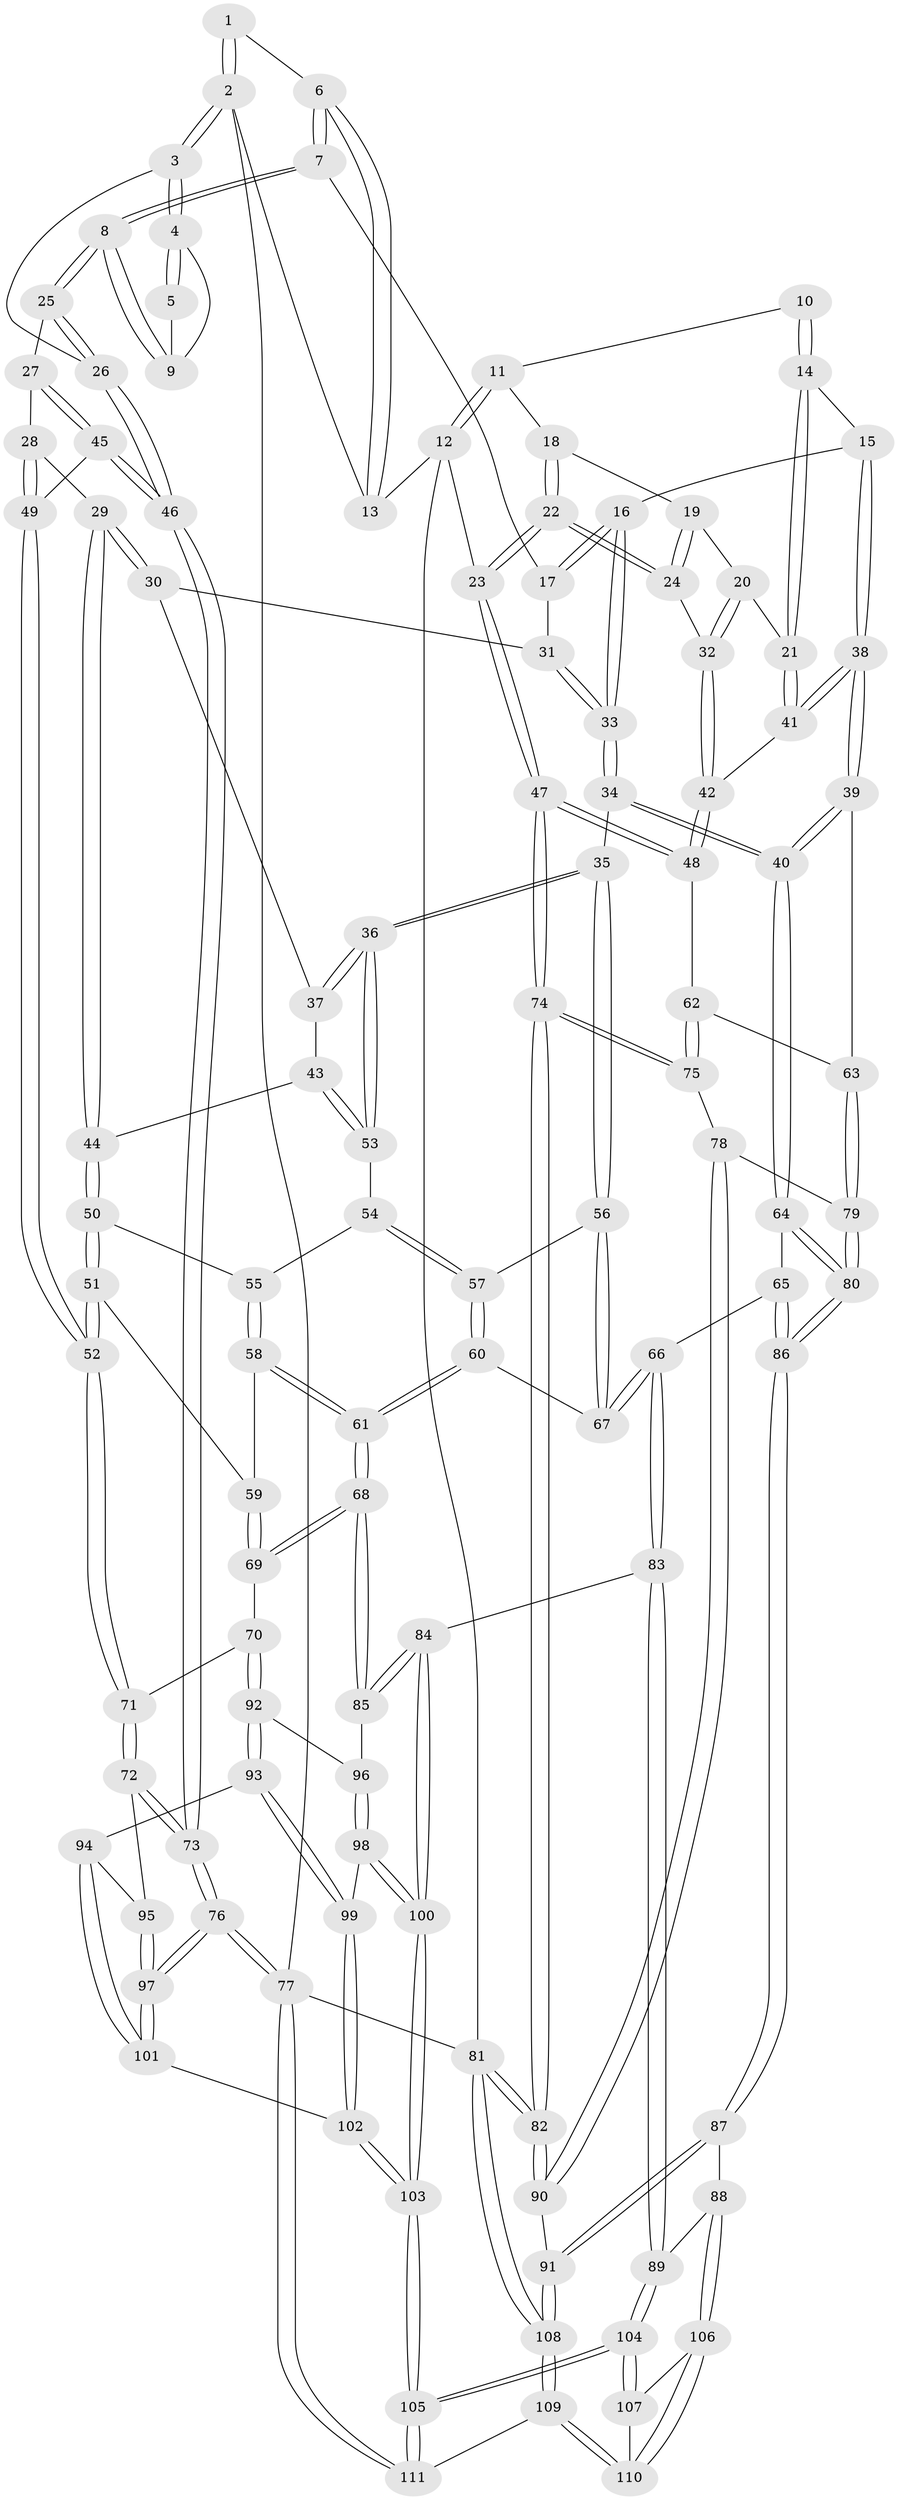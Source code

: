 // Generated by graph-tools (version 1.1) at 2025/38/03/09/25 02:38:21]
// undirected, 111 vertices, 274 edges
graph export_dot {
graph [start="1"]
  node [color=gray90,style=filled];
  1 [pos="+0.3499644296641364+0"];
  2 [pos="+0+0"];
  3 [pos="+0+0"];
  4 [pos="+0+0"];
  5 [pos="+0.15202327940683594+0.03913013301241877"];
  6 [pos="+0.46327244329422734+0"];
  7 [pos="+0.4586944499009707+0"];
  8 [pos="+0.17761691434125412+0.15997749892440566"];
  9 [pos="+0.12919477593211579+0.09653118217531753"];
  10 [pos="+0.686379635397459+0"];
  11 [pos="+0.8062994974019163+0.037953758964818264"];
  12 [pos="+1+0.1475116404747528"];
  13 [pos="+0.6665606137142387+0"];
  14 [pos="+0.6685300362051371+0.19249042845713477"];
  15 [pos="+0.5991152802260775+0.24404176297291857"];
  16 [pos="+0.5543011157771561+0.22964532348631522"];
  17 [pos="+0.45553257440875333+0.07106313760343932"];
  18 [pos="+0.8163114827108631+0.08218419206228145"];
  19 [pos="+0.812548649693901+0.136363678542597"];
  20 [pos="+0.7973762937226087+0.18815042892240624"];
  21 [pos="+0.7405861458943218+0.2470765391117143"];
  22 [pos="+1+0.2907908539333831"];
  23 [pos="+1+0.31189688092114415"];
  24 [pos="+0.9389876226096666+0.2669360506269749"];
  25 [pos="+0.1728119403084695+0.1808123258783943"];
  26 [pos="+0+0.19270667893011456"];
  27 [pos="+0.18569344220913606+0.21591912367545976"];
  28 [pos="+0.22687522059356283+0.2573496390295975"];
  29 [pos="+0.23720350458022704+0.26098325307361026"];
  30 [pos="+0.3742523824084788+0.20555884399883836"];
  31 [pos="+0.41406970746890903+0.15462522449819224"];
  32 [pos="+0.8599191650371492+0.2749153637344772"];
  33 [pos="+0.4854737976673567+0.36435784940556115"];
  34 [pos="+0.4832823388014917+0.37388803044639096"];
  35 [pos="+0.4746130397120313+0.37911722870069986"];
  36 [pos="+0.46228084300383554+0.3704567123759971"];
  37 [pos="+0.38439251875120417+0.2836197123196728"];
  38 [pos="+0.698860277514619+0.39499271855172535"];
  39 [pos="+0.6961531595639027+0.4115205575141894"];
  40 [pos="+0.6916080206401357+0.4147736391922683"];
  41 [pos="+0.7279602810143933+0.3485620271656614"];
  42 [pos="+0.8296277268140039+0.30837372934066826"];
  43 [pos="+0.32899392360736107+0.33397387866414696"];
  44 [pos="+0.25786882660588917+0.2930039551865025"];
  45 [pos="+0.011288268058178945+0.3676481238044059"];
  46 [pos="+0+0.37376840161692504"];
  47 [pos="+1+0.33845488985125655"];
  48 [pos="+0.9255314934682044+0.40845923378747456"];
  49 [pos="+0.14222180354848085+0.4121467732660919"];
  50 [pos="+0.2584887573187804+0.3493610428150517"];
  51 [pos="+0.19006863775476832+0.4285115320257446"];
  52 [pos="+0.15422233878126235+0.4263377077440481"];
  53 [pos="+0.3324698626826693+0.34129426596516355"];
  54 [pos="+0.3273752306921295+0.3986826209089592"];
  55 [pos="+0.28871979627085353+0.4118227964428239"];
  56 [pos="+0.46925859821044025+0.3891938256575498"];
  57 [pos="+0.4222983495258339+0.4520775417488247"];
  58 [pos="+0.28510792886591935+0.4166765698883594"];
  59 [pos="+0.22095551002674294+0.4383931370467198"];
  60 [pos="+0.4083249647921655+0.5193688437237146"];
  61 [pos="+0.34613689716192075+0.594017621760428"];
  62 [pos="+0.8602383013779195+0.44734590606085706"];
  63 [pos="+0.7788188788090981+0.4490603766021903"];
  64 [pos="+0.6701617340771283+0.4623645957073669"];
  65 [pos="+0.619737176446147+0.5582648764374407"];
  66 [pos="+0.6146698333996687+0.562822496602575"];
  67 [pos="+0.5828014564060275+0.5510599438753335"];
  68 [pos="+0.33883524851723235+0.606858334064365"];
  69 [pos="+0.30966059144572056+0.5985231035790262"];
  70 [pos="+0.15439407997552623+0.5925376966652947"];
  71 [pos="+0.13931091944772658+0.5885866675553797"];
  72 [pos="+0.07599839721456214+0.6096124388003126"];
  73 [pos="+0+0.6291559287420111"];
  74 [pos="+1+0.6284048257450267"];
  75 [pos="+0.9097663690178246+0.5683823358399492"];
  76 [pos="+0+0.8122623113578278"];
  77 [pos="+0+1"];
  78 [pos="+0.8167626733343654+0.6208364481187562"];
  79 [pos="+0.814840966967545+0.6206520896028467"];
  80 [pos="+0.7947482118024345+0.6317395287872484"];
  81 [pos="+1+1"];
  82 [pos="+1+0.7718258158706246"];
  83 [pos="+0.5653399855764053+0.7493595516083197"];
  84 [pos="+0.43513433176693955+0.7088617279552842"];
  85 [pos="+0.350470459652149+0.6391523006824764"];
  86 [pos="+0.7859985668354383+0.63768178426895"];
  87 [pos="+0.709967117134204+0.795557335518965"];
  88 [pos="+0.6204002645593363+0.7848275168872716"];
  89 [pos="+0.5707007577390703+0.7570654846688378"];
  90 [pos="+0.9702413994636692+0.7730226564920949"];
  91 [pos="+0.7750586369723778+0.841245266611677"];
  92 [pos="+0.18669592374441063+0.7197385909138916"];
  93 [pos="+0.16861391551728172+0.7608762667211274"];
  94 [pos="+0.168219085198493+0.7610340586257751"];
  95 [pos="+0.14220742895168667+0.7444442625980915"];
  96 [pos="+0.31245656904833724+0.6874265643948324"];
  97 [pos="+0+0.8289750979413467"];
  98 [pos="+0.26872224402857364+0.770432083554836"];
  99 [pos="+0.22925060662403932+0.7750368147962832"];
  100 [pos="+0.31053894635752166+0.9322245504760222"];
  101 [pos="+0.1183636328442841+0.8875312090390601"];
  102 [pos="+0.16366161238415602+0.9202300911893277"];
  103 [pos="+0.2973541836647572+1"];
  104 [pos="+0.42002289723594194+0.9743448973681863"];
  105 [pos="+0.31354897642200175+1"];
  106 [pos="+0.607855677068267+0.9156040523510565"];
  107 [pos="+0.5345869376606368+0.9524799755064483"];
  108 [pos="+0.8328606924935364+1"];
  109 [pos="+0.6825405508647859+1"];
  110 [pos="+0.6221208436529173+1"];
  111 [pos="+0.3169497159240856+1"];
  1 -- 2;
  1 -- 2;
  1 -- 6;
  2 -- 3;
  2 -- 3;
  2 -- 13;
  2 -- 77;
  3 -- 4;
  3 -- 4;
  3 -- 26;
  4 -- 5;
  4 -- 5;
  4 -- 9;
  5 -- 9;
  6 -- 7;
  6 -- 7;
  6 -- 13;
  6 -- 13;
  7 -- 8;
  7 -- 8;
  7 -- 17;
  8 -- 9;
  8 -- 9;
  8 -- 25;
  8 -- 25;
  10 -- 11;
  10 -- 14;
  10 -- 14;
  11 -- 12;
  11 -- 12;
  11 -- 18;
  12 -- 13;
  12 -- 23;
  12 -- 81;
  14 -- 15;
  14 -- 21;
  14 -- 21;
  15 -- 16;
  15 -- 38;
  15 -- 38;
  16 -- 17;
  16 -- 17;
  16 -- 33;
  16 -- 33;
  17 -- 31;
  18 -- 19;
  18 -- 22;
  18 -- 22;
  19 -- 20;
  19 -- 24;
  19 -- 24;
  20 -- 21;
  20 -- 32;
  20 -- 32;
  21 -- 41;
  21 -- 41;
  22 -- 23;
  22 -- 23;
  22 -- 24;
  22 -- 24;
  23 -- 47;
  23 -- 47;
  24 -- 32;
  25 -- 26;
  25 -- 26;
  25 -- 27;
  26 -- 46;
  26 -- 46;
  27 -- 28;
  27 -- 45;
  27 -- 45;
  28 -- 29;
  28 -- 49;
  28 -- 49;
  29 -- 30;
  29 -- 30;
  29 -- 44;
  29 -- 44;
  30 -- 31;
  30 -- 37;
  31 -- 33;
  31 -- 33;
  32 -- 42;
  32 -- 42;
  33 -- 34;
  33 -- 34;
  34 -- 35;
  34 -- 40;
  34 -- 40;
  35 -- 36;
  35 -- 36;
  35 -- 56;
  35 -- 56;
  36 -- 37;
  36 -- 37;
  36 -- 53;
  36 -- 53;
  37 -- 43;
  38 -- 39;
  38 -- 39;
  38 -- 41;
  38 -- 41;
  39 -- 40;
  39 -- 40;
  39 -- 63;
  40 -- 64;
  40 -- 64;
  41 -- 42;
  42 -- 48;
  42 -- 48;
  43 -- 44;
  43 -- 53;
  43 -- 53;
  44 -- 50;
  44 -- 50;
  45 -- 46;
  45 -- 46;
  45 -- 49;
  46 -- 73;
  46 -- 73;
  47 -- 48;
  47 -- 48;
  47 -- 74;
  47 -- 74;
  48 -- 62;
  49 -- 52;
  49 -- 52;
  50 -- 51;
  50 -- 51;
  50 -- 55;
  51 -- 52;
  51 -- 52;
  51 -- 59;
  52 -- 71;
  52 -- 71;
  53 -- 54;
  54 -- 55;
  54 -- 57;
  54 -- 57;
  55 -- 58;
  55 -- 58;
  56 -- 57;
  56 -- 67;
  56 -- 67;
  57 -- 60;
  57 -- 60;
  58 -- 59;
  58 -- 61;
  58 -- 61;
  59 -- 69;
  59 -- 69;
  60 -- 61;
  60 -- 61;
  60 -- 67;
  61 -- 68;
  61 -- 68;
  62 -- 63;
  62 -- 75;
  62 -- 75;
  63 -- 79;
  63 -- 79;
  64 -- 65;
  64 -- 80;
  64 -- 80;
  65 -- 66;
  65 -- 86;
  65 -- 86;
  66 -- 67;
  66 -- 67;
  66 -- 83;
  66 -- 83;
  68 -- 69;
  68 -- 69;
  68 -- 85;
  68 -- 85;
  69 -- 70;
  70 -- 71;
  70 -- 92;
  70 -- 92;
  71 -- 72;
  71 -- 72;
  72 -- 73;
  72 -- 73;
  72 -- 95;
  73 -- 76;
  73 -- 76;
  74 -- 75;
  74 -- 75;
  74 -- 82;
  74 -- 82;
  75 -- 78;
  76 -- 77;
  76 -- 77;
  76 -- 97;
  76 -- 97;
  77 -- 111;
  77 -- 111;
  77 -- 81;
  78 -- 79;
  78 -- 90;
  78 -- 90;
  79 -- 80;
  79 -- 80;
  80 -- 86;
  80 -- 86;
  81 -- 82;
  81 -- 82;
  81 -- 108;
  81 -- 108;
  82 -- 90;
  82 -- 90;
  83 -- 84;
  83 -- 89;
  83 -- 89;
  84 -- 85;
  84 -- 85;
  84 -- 100;
  84 -- 100;
  85 -- 96;
  86 -- 87;
  86 -- 87;
  87 -- 88;
  87 -- 91;
  87 -- 91;
  88 -- 89;
  88 -- 106;
  88 -- 106;
  89 -- 104;
  89 -- 104;
  90 -- 91;
  91 -- 108;
  91 -- 108;
  92 -- 93;
  92 -- 93;
  92 -- 96;
  93 -- 94;
  93 -- 99;
  93 -- 99;
  94 -- 95;
  94 -- 101;
  94 -- 101;
  95 -- 97;
  95 -- 97;
  96 -- 98;
  96 -- 98;
  97 -- 101;
  97 -- 101;
  98 -- 99;
  98 -- 100;
  98 -- 100;
  99 -- 102;
  99 -- 102;
  100 -- 103;
  100 -- 103;
  101 -- 102;
  102 -- 103;
  102 -- 103;
  103 -- 105;
  103 -- 105;
  104 -- 105;
  104 -- 105;
  104 -- 107;
  104 -- 107;
  105 -- 111;
  105 -- 111;
  106 -- 107;
  106 -- 110;
  106 -- 110;
  107 -- 110;
  108 -- 109;
  108 -- 109;
  109 -- 110;
  109 -- 110;
  109 -- 111;
}
